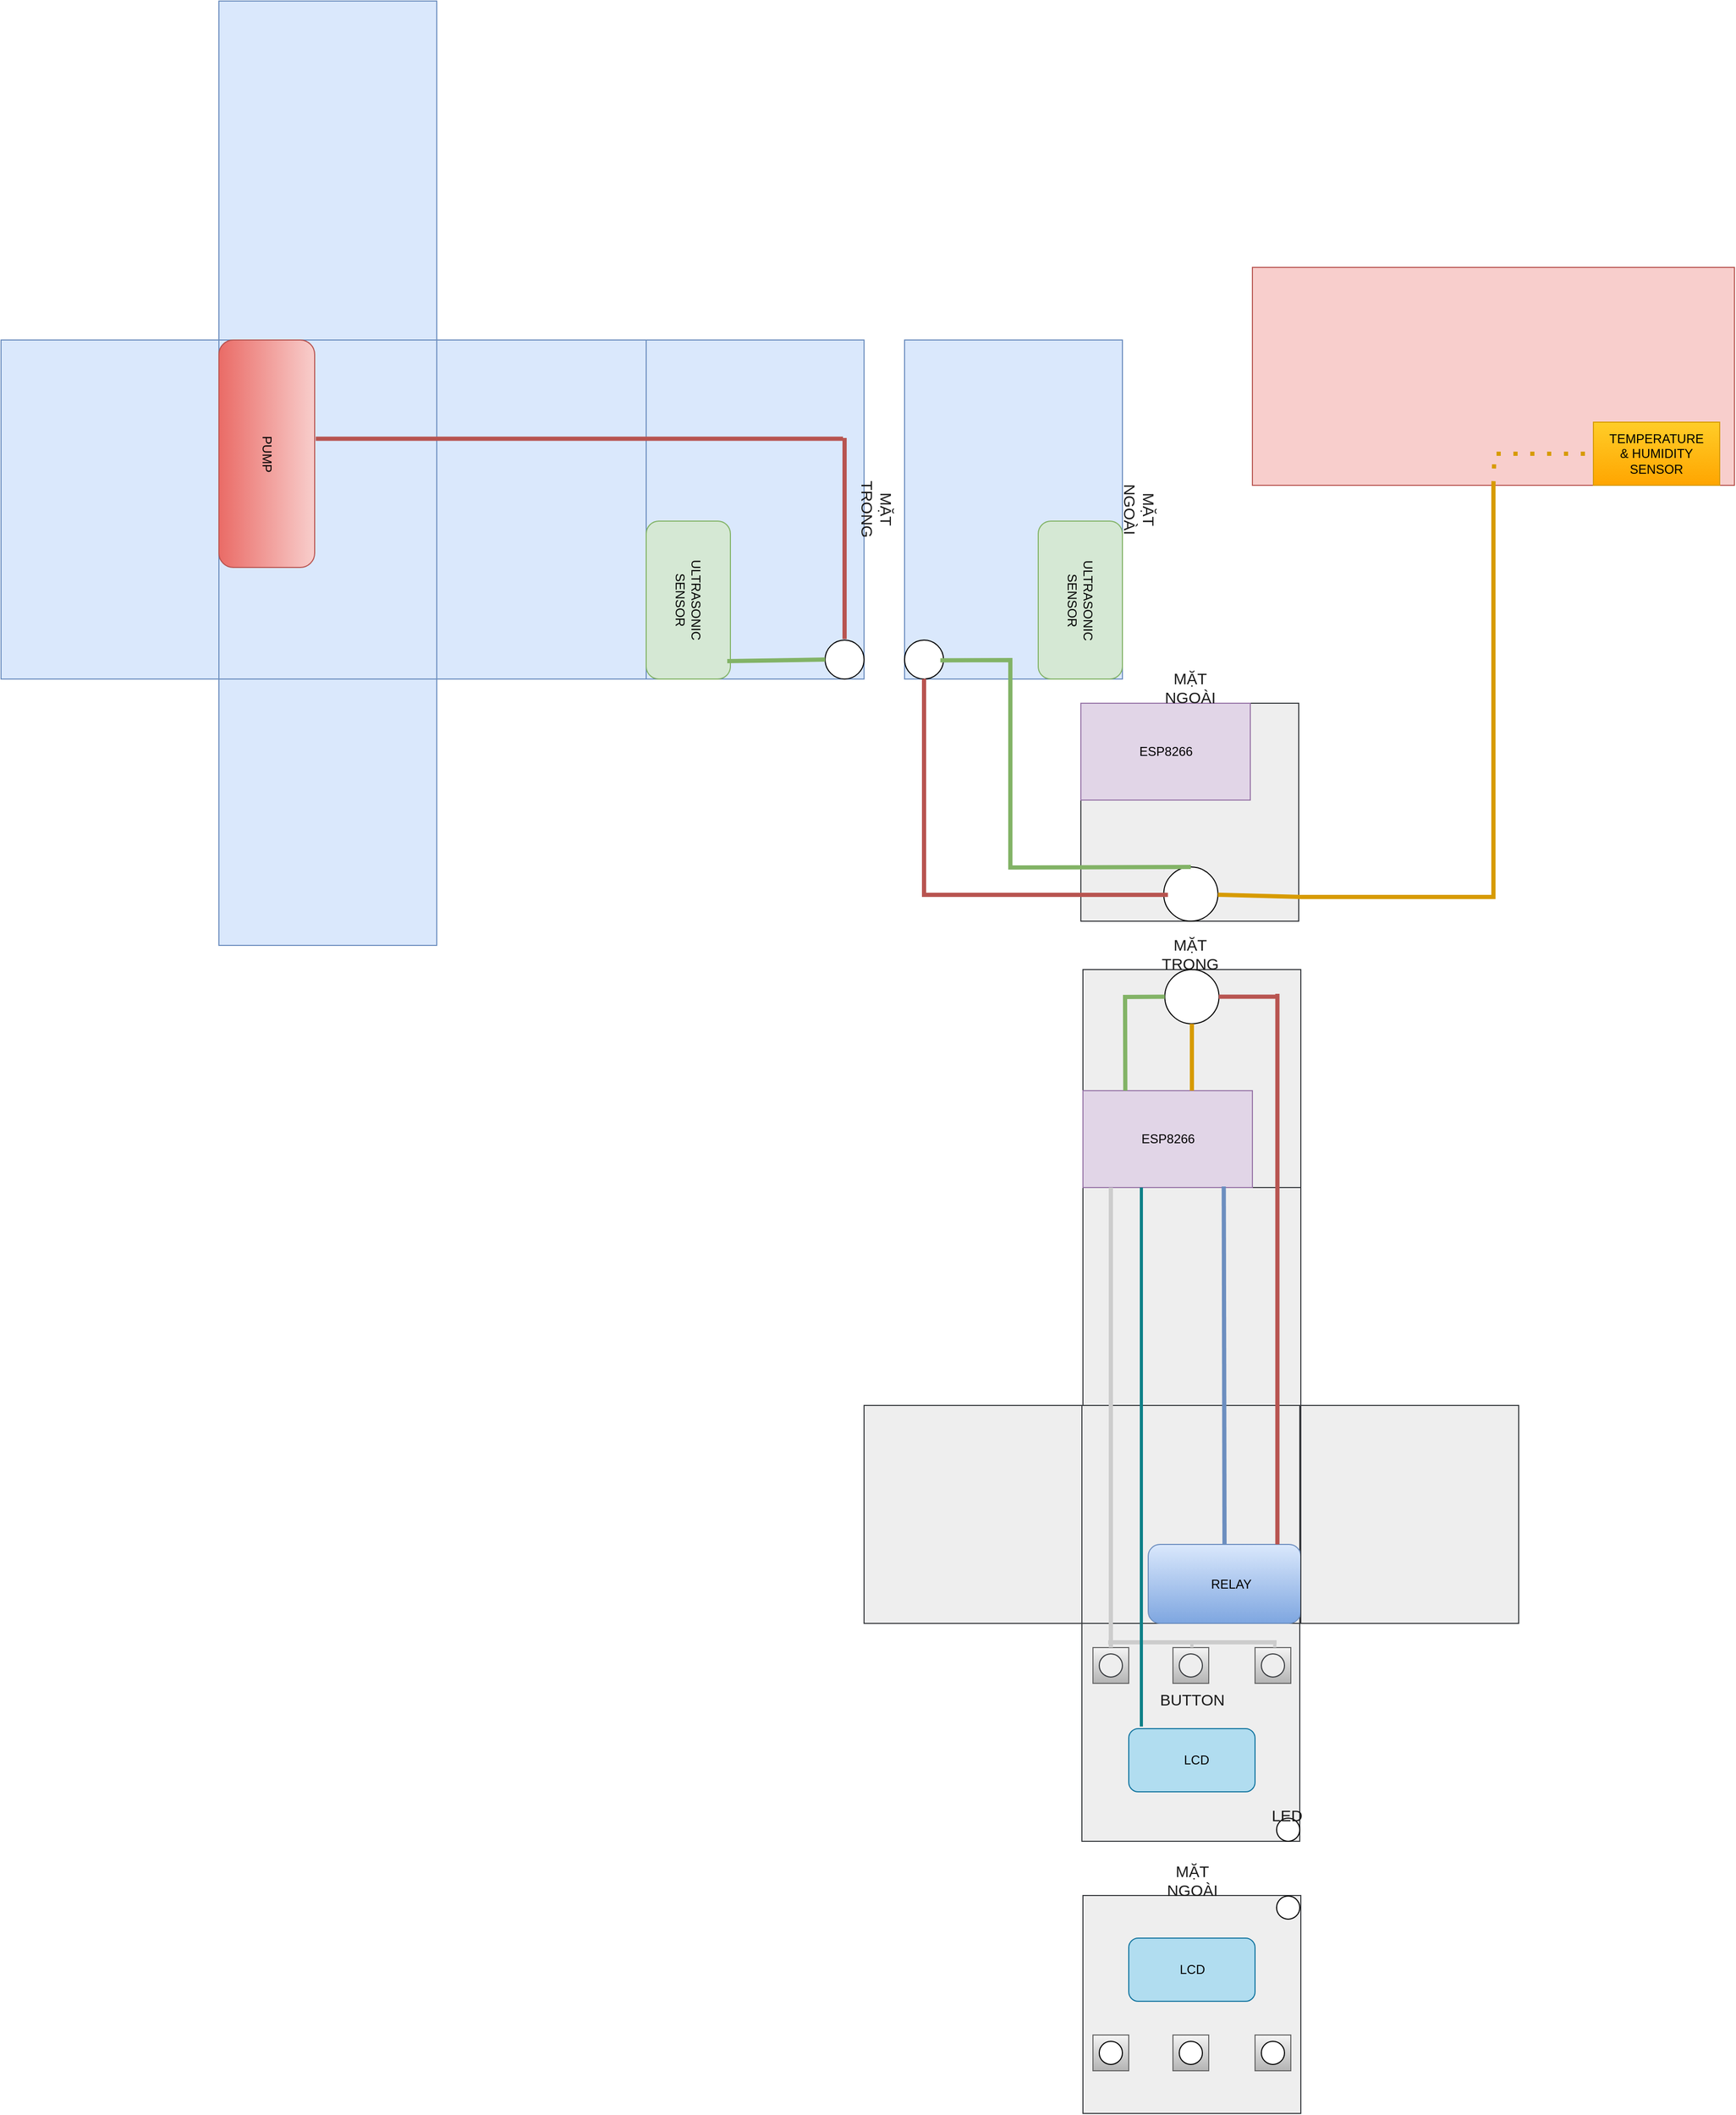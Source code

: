 <mxfile version="20.0.3" type="github">
  <diagram id="prtHgNgQTEPvFCAcTncT" name="Page-1">
    <mxGraphModel dx="2844" dy="3860" grid="1" gridSize="23" guides="1" tooltips="1" connect="1" arrows="1" fold="1" page="1" pageScale="1" pageWidth="1654" pageHeight="2336" math="0" shadow="0">
      <root>
        <mxCell id="0" />
        <mxCell id="1" parent="0" />
        <mxCell id="RVmaEzu3Vd1OIIIUfMRE-1" value="" style="rounded=0;whiteSpace=wrap;html=1;fillColor=#f8cecc;strokeColor=#b85450;" vertex="1" parent="1">
          <mxGeometry x="1196" y="-92" width="458" height="207" as="geometry" />
        </mxCell>
        <mxCell id="RVmaEzu3Vd1OIIIUfMRE-3" value="" style="rounded=0;whiteSpace=wrap;html=1;fillColor=#ffcd28;strokeColor=#d79b00;gradientColor=#ffa500;" vertex="1" parent="1">
          <mxGeometry x="1520" y="55" width="120" height="60" as="geometry" />
        </mxCell>
        <mxCell id="RVmaEzu3Vd1OIIIUfMRE-4" value="" style="endArrow=none;dashed=1;html=1;dashPattern=1 3;strokeWidth=4;rounded=0;entryX=0;entryY=0.5;entryDx=0;entryDy=0;exitX=0.5;exitY=1;exitDx=0;exitDy=0;fillColor=#ffcd28;gradientColor=#ffa500;strokeColor=#d79b00;" edge="1" parent="1" source="RVmaEzu3Vd1OIIIUfMRE-1" target="RVmaEzu3Vd1OIIIUfMRE-3">
          <mxGeometry width="50" height="50" relative="1" as="geometry">
            <mxPoint x="1450" y="242" as="sourcePoint" />
            <mxPoint x="1460" y="92" as="targetPoint" />
            <Array as="points">
              <mxPoint x="1426" y="85" />
            </Array>
          </mxGeometry>
        </mxCell>
        <mxCell id="RVmaEzu3Vd1OIIIUfMRE-5" value="" style="endArrow=none;html=1;rounded=0;entryX=0.5;entryY=1;entryDx=0;entryDy=0;fillColor=#ffcd28;gradientColor=#ffa500;strokeColor=#d79b00;strokeWidth=4;" edge="1" parent="1" target="RVmaEzu3Vd1OIIIUfMRE-1">
          <mxGeometry width="50" height="50" relative="1" as="geometry">
            <mxPoint x="1242" y="506" as="sourcePoint" />
            <mxPoint x="1460" y="142" as="targetPoint" />
            <Array as="points">
              <mxPoint x="1425" y="506" />
            </Array>
          </mxGeometry>
        </mxCell>
        <mxCell id="RVmaEzu3Vd1OIIIUfMRE-6" value="TEMPERATURE &amp;amp; HUMIDITY SENSOR" style="text;html=1;strokeColor=none;fillColor=none;align=center;verticalAlign=middle;whiteSpace=wrap;rounded=0;" vertex="1" parent="1">
          <mxGeometry x="1550" y="70" width="60" height="30" as="geometry" />
        </mxCell>
        <mxCell id="RVmaEzu3Vd1OIIIUfMRE-10" value="" style="whiteSpace=wrap;html=1;aspect=fixed;fillColor=#eeeeee;strokeColor=#36393d;" vertex="1" parent="1">
          <mxGeometry x="1035" y="782" width="207" height="207" as="geometry" />
        </mxCell>
        <mxCell id="RVmaEzu3Vd1OIIIUfMRE-11" value="" style="whiteSpace=wrap;html=1;aspect=fixed;fillColor=#eeeeee;strokeColor=#36393d;" vertex="1" parent="1">
          <mxGeometry x="1034" y="989" width="207" height="207" as="geometry" />
        </mxCell>
        <mxCell id="RVmaEzu3Vd1OIIIUfMRE-12" value="" style="whiteSpace=wrap;html=1;aspect=fixed;fillColor=#eeeeee;strokeColor=#36393d;" vertex="1" parent="1">
          <mxGeometry x="1035" y="575" width="207" height="207" as="geometry" />
        </mxCell>
        <mxCell id="RVmaEzu3Vd1OIIIUfMRE-14" value="" style="whiteSpace=wrap;html=1;aspect=fixed;fillColor=#eeeeee;strokeColor=#36393d;" vertex="1" parent="1">
          <mxGeometry x="1034" y="1196" width="207" height="207" as="geometry" />
        </mxCell>
        <mxCell id="RVmaEzu3Vd1OIIIUfMRE-15" value="" style="whiteSpace=wrap;html=1;aspect=fixed;fillColor=#eeeeee;strokeColor=#36393d;" vertex="1" parent="1">
          <mxGeometry x="827" y="989" width="207" height="207" as="geometry" />
        </mxCell>
        <mxCell id="RVmaEzu3Vd1OIIIUfMRE-17" value="" style="whiteSpace=wrap;html=1;aspect=fixed;fillColor=#eeeeee;strokeColor=#36393d;" vertex="1" parent="1">
          <mxGeometry x="1035" y="1454.5" width="207" height="207" as="geometry" />
        </mxCell>
        <mxCell id="RVmaEzu3Vd1OIIIUfMRE-18" value="" style="rounded=1;whiteSpace=wrap;html=1;fillColor=#b1ddf0;strokeColor=#10739e;" vertex="1" parent="1">
          <mxGeometry x="1078.5" y="1495" width="120" height="60" as="geometry" />
        </mxCell>
        <mxCell id="RVmaEzu3Vd1OIIIUfMRE-20" value="" style="ellipse;whiteSpace=wrap;html=1;aspect=fixed;gradientColor=#ffffff;" vertex="1" parent="1">
          <mxGeometry x="1219" y="1455" width="22" height="22" as="geometry" />
        </mxCell>
        <mxCell id="RVmaEzu3Vd1OIIIUfMRE-21" value="" style="whiteSpace=wrap;html=1;aspect=fixed;gradientColor=#b3b3b3;fillColor=#f5f5f5;strokeColor=#666666;" vertex="1" parent="1">
          <mxGeometry x="1044.5" y="1587" width="34" height="34" as="geometry" />
        </mxCell>
        <mxCell id="RVmaEzu3Vd1OIIIUfMRE-22" value="" style="ellipse;whiteSpace=wrap;html=1;aspect=fixed;gradientColor=#ffffff;" vertex="1" parent="1">
          <mxGeometry x="1050.5" y="1593" width="22" height="22" as="geometry" />
        </mxCell>
        <mxCell id="RVmaEzu3Vd1OIIIUfMRE-23" value="" style="whiteSpace=wrap;html=1;aspect=fixed;gradientColor=#b3b3b3;fillColor=#f5f5f5;strokeColor=#666666;" vertex="1" parent="1">
          <mxGeometry x="1120.5" y="1587" width="34" height="34" as="geometry" />
        </mxCell>
        <mxCell id="RVmaEzu3Vd1OIIIUfMRE-24" value="" style="ellipse;whiteSpace=wrap;html=1;aspect=fixed;" vertex="1" parent="1">
          <mxGeometry x="1126.5" y="1593" width="22" height="22" as="geometry" />
        </mxCell>
        <mxCell id="RVmaEzu3Vd1OIIIUfMRE-25" value="" style="whiteSpace=wrap;html=1;aspect=fixed;gradientColor=#b3b3b3;fillColor=#f5f5f5;strokeColor=#666666;" vertex="1" parent="1">
          <mxGeometry x="1198.5" y="1587" width="34" height="34" as="geometry" />
        </mxCell>
        <mxCell id="RVmaEzu3Vd1OIIIUfMRE-26" value="" style="ellipse;whiteSpace=wrap;html=1;aspect=fixed;gradientColor=#ffffff;" vertex="1" parent="1">
          <mxGeometry x="1204.5" y="1593" width="22" height="22" as="geometry" />
        </mxCell>
        <mxCell id="RVmaEzu3Vd1OIIIUfMRE-29" value="" style="rounded=0;whiteSpace=wrap;html=1;fillColor=#e1d5e7;strokeColor=#9673a6;" vertex="1" parent="1">
          <mxGeometry x="1035" y="690" width="161" height="92" as="geometry" />
        </mxCell>
        <mxCell id="RVmaEzu3Vd1OIIIUfMRE-30" value="" style="ellipse;whiteSpace=wrap;html=1;aspect=fixed;gradientColor=#ffffff;" vertex="1" parent="1">
          <mxGeometry x="1112.75" y="575" width="51.5" height="51.5" as="geometry" />
        </mxCell>
        <mxCell id="RVmaEzu3Vd1OIIIUfMRE-31" value="" style="rounded=1;whiteSpace=wrap;html=1;fillColor=#b1ddf0;strokeColor=#10739e;" vertex="1" parent="1">
          <mxGeometry x="1078.5" y="1296" width="120" height="60" as="geometry" />
        </mxCell>
        <mxCell id="RVmaEzu3Vd1OIIIUfMRE-32" value="" style="ellipse;whiteSpace=wrap;html=1;aspect=fixed;gradientColor=#ffffff;" vertex="1" parent="1">
          <mxGeometry x="1219" y="1381" width="22" height="22" as="geometry" />
        </mxCell>
        <mxCell id="RVmaEzu3Vd1OIIIUfMRE-33" value="" style="whiteSpace=wrap;html=1;aspect=fixed;gradientColor=#b3b3b3;fillColor=#f5f5f5;strokeColor=#666666;" vertex="1" parent="1">
          <mxGeometry x="1044.5" y="1219" width="34" height="34" as="geometry" />
        </mxCell>
        <mxCell id="RVmaEzu3Vd1OIIIUfMRE-34" value="" style="ellipse;whiteSpace=wrap;html=1;aspect=fixed;fillColor=#eeeeee;strokeColor=#36393d;" vertex="1" parent="1">
          <mxGeometry x="1050.5" y="1225" width="22" height="22" as="geometry" />
        </mxCell>
        <mxCell id="RVmaEzu3Vd1OIIIUfMRE-35" value="" style="whiteSpace=wrap;html=1;aspect=fixed;gradientColor=#b3b3b3;fillColor=#f5f5f5;strokeColor=#666666;" vertex="1" parent="1">
          <mxGeometry x="1120.5" y="1219" width="34" height="34" as="geometry" />
        </mxCell>
        <mxCell id="RVmaEzu3Vd1OIIIUfMRE-36" value="" style="ellipse;whiteSpace=wrap;html=1;aspect=fixed;fillColor=#eeeeee;strokeColor=#36393d;" vertex="1" parent="1">
          <mxGeometry x="1126.5" y="1225" width="22" height="22" as="geometry" />
        </mxCell>
        <mxCell id="RVmaEzu3Vd1OIIIUfMRE-37" value="" style="whiteSpace=wrap;html=1;aspect=fixed;gradientColor=#b3b3b3;fillColor=#f5f5f5;strokeColor=#666666;" vertex="1" parent="1">
          <mxGeometry x="1198.5" y="1219" width="34" height="34" as="geometry" />
        </mxCell>
        <mxCell id="RVmaEzu3Vd1OIIIUfMRE-38" value="" style="ellipse;whiteSpace=wrap;html=1;aspect=fixed;fillColor=#eeeeee;strokeColor=#36393d;" vertex="1" parent="1">
          <mxGeometry x="1204.5" y="1225" width="22" height="22" as="geometry" />
        </mxCell>
        <mxCell id="RVmaEzu3Vd1OIIIUfMRE-40" value="" style="whiteSpace=wrap;html=1;aspect=fixed;fillColor=#eeeeee;strokeColor=#36393d;" vertex="1" parent="1">
          <mxGeometry x="1033" y="322" width="207" height="207" as="geometry" />
        </mxCell>
        <mxCell id="RVmaEzu3Vd1OIIIUfMRE-41" value="" style="rounded=0;whiteSpace=wrap;html=1;fillColor=#e1d5e7;strokeColor=#9673a6;" vertex="1" parent="1">
          <mxGeometry x="1033" y="322" width="161" height="92" as="geometry" />
        </mxCell>
        <mxCell id="RVmaEzu3Vd1OIIIUfMRE-42" value="" style="ellipse;whiteSpace=wrap;html=1;aspect=fixed;gradientColor=#ffffff;" vertex="1" parent="1">
          <mxGeometry x="1111.75" y="477.5" width="51.5" height="51.5" as="geometry" />
        </mxCell>
        <mxCell id="RVmaEzu3Vd1OIIIUfMRE-44" value="" style="rounded=0;whiteSpace=wrap;html=1;direction=south;fillColor=#dae8fc;strokeColor=#6c8ebf;" vertex="1" parent="1">
          <mxGeometry x="7" y="-23" width="207" height="322" as="geometry" />
        </mxCell>
        <mxCell id="RVmaEzu3Vd1OIIIUfMRE-45" value="" style="rounded=1;whiteSpace=wrap;html=1;fillColor=#dae8fc;strokeColor=#6c8ebf;gradientColor=#7ea6e0;" vertex="1" parent="1">
          <mxGeometry x="1097" y="1121" width="145" height="75" as="geometry" />
        </mxCell>
        <mxCell id="RVmaEzu3Vd1OIIIUfMRE-46" value="RELAY" style="text;html=1;strokeColor=none;fillColor=none;align=center;verticalAlign=middle;whiteSpace=wrap;rounded=0;" vertex="1" parent="1">
          <mxGeometry x="1145.5" y="1143.5" width="60" height="30" as="geometry" />
        </mxCell>
        <mxCell id="RVmaEzu3Vd1OIIIUfMRE-47" value="" style="rounded=0;whiteSpace=wrap;html=1;direction=south;fillColor=#dae8fc;strokeColor=#6c8ebf;" vertex="1" parent="1">
          <mxGeometry x="214" y="-345" width="207" height="322" as="geometry" />
        </mxCell>
        <mxCell id="RVmaEzu3Vd1OIIIUfMRE-48" value="" style="rounded=0;whiteSpace=wrap;html=1;direction=south;fillColor=#dae8fc;strokeColor=#6c8ebf;" vertex="1" parent="1">
          <mxGeometry x="421" y="-23" width="207" height="322" as="geometry" />
        </mxCell>
        <mxCell id="RVmaEzu3Vd1OIIIUfMRE-49" value="" style="rounded=0;whiteSpace=wrap;html=1;direction=south;fillColor=#dae8fc;strokeColor=#6c8ebf;" vertex="1" parent="1">
          <mxGeometry x="214" y="-23" width="207" height="322" as="geometry" />
        </mxCell>
        <mxCell id="RVmaEzu3Vd1OIIIUfMRE-50" value="" style="rounded=0;whiteSpace=wrap;html=1;direction=south;fillColor=#dae8fc;strokeColor=#6c8ebf;" vertex="1" parent="1">
          <mxGeometry x="214" y="299" width="207" height="253" as="geometry" />
        </mxCell>
        <mxCell id="RVmaEzu3Vd1OIIIUfMRE-51" value="" style="rounded=0;whiteSpace=wrap;html=1;direction=south;fillColor=#dae8fc;strokeColor=#6c8ebf;" vertex="1" parent="1">
          <mxGeometry x="620" y="-23" width="207" height="322" as="geometry" />
        </mxCell>
        <mxCell id="RVmaEzu3Vd1OIIIUfMRE-52" value="" style="rounded=1;whiteSpace=wrap;html=1;fillColor=#f8cecc;strokeColor=#b85450;direction=south;gradientColor=#ea6b66;" vertex="1" parent="1">
          <mxGeometry x="214" y="-23" width="91" height="216" as="geometry" />
        </mxCell>
        <mxCell id="RVmaEzu3Vd1OIIIUfMRE-53" value="" style="rounded=1;whiteSpace=wrap;html=1;fillColor=#d5e8d4;strokeColor=#82b366;direction=south;" vertex="1" parent="1">
          <mxGeometry x="620" y="149" width="80" height="150" as="geometry" />
        </mxCell>
        <mxCell id="RVmaEzu3Vd1OIIIUfMRE-54" value="" style="rounded=0;whiteSpace=wrap;html=1;direction=south;fillColor=#dae8fc;strokeColor=#6c8ebf;" vertex="1" parent="1">
          <mxGeometry x="865.5" y="-23" width="207" height="322" as="geometry" />
        </mxCell>
        <mxCell id="RVmaEzu3Vd1OIIIUfMRE-55" value="" style="rounded=1;whiteSpace=wrap;html=1;fillColor=#d5e8d4;strokeColor=#82b366;direction=south;" vertex="1" parent="1">
          <mxGeometry x="992.5" y="149" width="80" height="150" as="geometry" />
        </mxCell>
        <mxCell id="RVmaEzu3Vd1OIIIUfMRE-56" value="PUMP" style="text;html=1;strokeColor=none;fillColor=none;align=center;verticalAlign=middle;whiteSpace=wrap;rounded=0;rotation=90;" vertex="1" parent="1">
          <mxGeometry x="229.5" y="70" width="60" height="30" as="geometry" />
        </mxCell>
        <mxCell id="RVmaEzu3Vd1OIIIUfMRE-57" value="ULTRASONIC SENSOR" style="text;html=1;strokeColor=none;fillColor=none;align=center;verticalAlign=middle;whiteSpace=wrap;rounded=0;rotation=90;" vertex="1" parent="1">
          <mxGeometry x="630" y="209" width="60" height="30" as="geometry" />
        </mxCell>
        <mxCell id="RVmaEzu3Vd1OIIIUfMRE-58" value="ULTRASONIC SENSOR" style="text;html=1;strokeColor=none;fillColor=none;align=center;verticalAlign=middle;whiteSpace=wrap;rounded=0;rotation=90;" vertex="1" parent="1">
          <mxGeometry x="1002.5" y="209" width="60" height="30" as="geometry" />
        </mxCell>
        <mxCell id="RVmaEzu3Vd1OIIIUfMRE-59" value="ESP8266" style="text;html=1;strokeColor=none;fillColor=none;align=center;verticalAlign=middle;whiteSpace=wrap;rounded=0;" vertex="1" parent="1">
          <mxGeometry x="1085.5" y="721" width="60" height="30" as="geometry" />
        </mxCell>
        <mxCell id="RVmaEzu3Vd1OIIIUfMRE-60" value="LCD" style="text;html=1;strokeColor=none;fillColor=none;align=center;verticalAlign=middle;whiteSpace=wrap;rounded=0;" vertex="1" parent="1">
          <mxGeometry x="1108.5" y="1510" width="60" height="30" as="geometry" />
        </mxCell>
        <mxCell id="RVmaEzu3Vd1OIIIUfMRE-16" value="" style="whiteSpace=wrap;html=1;direction=south;aspect=fixed;fillColor=#eeeeee;strokeColor=#36393d;" vertex="1" parent="1">
          <mxGeometry x="1242" y="989" width="207" height="207" as="geometry" />
        </mxCell>
        <mxCell id="RVmaEzu3Vd1OIIIUfMRE-61" value="LCD" style="text;html=1;strokeColor=none;fillColor=none;align=center;verticalAlign=middle;whiteSpace=wrap;rounded=0;" vertex="1" parent="1">
          <mxGeometry x="1112.75" y="1311" width="60" height="30" as="geometry" />
        </mxCell>
        <mxCell id="RVmaEzu3Vd1OIIIUfMRE-63" value="ESP8266" style="text;html=1;strokeColor=none;fillColor=none;align=center;verticalAlign=middle;whiteSpace=wrap;rounded=0;" vertex="1" parent="1">
          <mxGeometry x="1083.5" y="353" width="60" height="30" as="geometry" />
        </mxCell>
        <mxCell id="RVmaEzu3Vd1OIIIUfMRE-65" value="" style="ellipse;whiteSpace=wrap;html=1;aspect=fixed;gradientColor=#ffffff;" vertex="1" parent="1">
          <mxGeometry x="790" y="262" width="37" height="37" as="geometry" />
        </mxCell>
        <mxCell id="RVmaEzu3Vd1OIIIUfMRE-66" value="" style="ellipse;whiteSpace=wrap;html=1;aspect=fixed;gradientColor=#ffffff;" vertex="1" parent="1">
          <mxGeometry x="865.5" y="262" width="37" height="37" as="geometry" />
        </mxCell>
        <mxCell id="RVmaEzu3Vd1OIIIUfMRE-69" value="" style="endArrow=none;html=1;rounded=0;fillColor=#ffcd28;gradientColor=#ffa500;strokeColor=#d79b00;strokeWidth=4;" edge="1" parent="1" source="RVmaEzu3Vd1OIIIUfMRE-42">
          <mxGeometry width="50" height="50" relative="1" as="geometry">
            <mxPoint x="1173" y="506" as="sourcePoint" />
            <mxPoint x="1242" y="506" as="targetPoint" />
          </mxGeometry>
        </mxCell>
        <mxCell id="RVmaEzu3Vd1OIIIUfMRE-71" value="" style="endArrow=none;html=1;rounded=0;entryX=0.5;entryY=0;entryDx=0;entryDy=0;exitX=0.831;exitY=0.989;exitDx=0;exitDy=0;exitPerimeter=0;fillColor=#dae8fc;gradientColor=#7ea6e0;strokeColor=#6c8ebf;strokeWidth=4;" edge="1" parent="1" source="RVmaEzu3Vd1OIIIUfMRE-29" target="RVmaEzu3Vd1OIIIUfMRE-45">
          <mxGeometry width="50" height="50" relative="1" as="geometry">
            <mxPoint x="1127" y="901" as="sourcePoint" />
            <mxPoint x="1177" y="851" as="targetPoint" />
          </mxGeometry>
        </mxCell>
        <mxCell id="RVmaEzu3Vd1OIIIUfMRE-72" value="" style="endArrow=none;html=1;rounded=0;entryX=0.5;entryY=1;entryDx=0;entryDy=0;exitX=0.643;exitY=0;exitDx=0;exitDy=0;exitPerimeter=0;fillColor=#ffcd28;gradientColor=#ffa500;strokeColor=#d79b00;strokeWidth=4;" edge="1" parent="1" source="RVmaEzu3Vd1OIIIUfMRE-29" target="RVmaEzu3Vd1OIIIUfMRE-30">
          <mxGeometry width="50" height="50" relative="1" as="geometry">
            <mxPoint x="1152" y="690" as="sourcePoint" />
            <mxPoint x="901" y="460" as="targetPoint" />
          </mxGeometry>
        </mxCell>
        <mxCell id="RVmaEzu3Vd1OIIIUfMRE-87" value="" style="line;strokeWidth=4;html=1;perimeter=backbonePerimeter;points=[];outlineConnect=0;fillColor=#f8cecc;gradientColor=#ea6b66;strokeColor=#CCCCCC;direction=south;" vertex="1" parent="1">
          <mxGeometry x="1056.5" y="782" width="10" height="437" as="geometry" />
        </mxCell>
        <mxCell id="RVmaEzu3Vd1OIIIUfMRE-88" value="" style="line;strokeWidth=3;direction=south;html=1;fillColor=#1A1A1A;gradientColor=#ffffff;strokeColor=#CCCCCC;" vertex="1" parent="1">
          <mxGeometry x="1129.25" y="1212" width="18.5" height="7" as="geometry" />
        </mxCell>
        <mxCell id="RVmaEzu3Vd1OIIIUfMRE-94" value="" style="line;strokeWidth=3;direction=south;html=1;fillColor=#1A1A1A;gradientColor=#ffffff;strokeColor=#CCCCCC;" vertex="1" parent="1">
          <mxGeometry x="1208" y="1212" width="18.5" height="7" as="geometry" />
        </mxCell>
        <mxCell id="RVmaEzu3Vd1OIIIUfMRE-95" value="" style="line;strokeWidth=4;html=1;perimeter=backbonePerimeter;points=[];outlineConnect=0;fillColor=#eeeeee;strokeColor=#CCCCCC;" vertex="1" parent="1">
          <mxGeometry x="1059" y="1209" width="160" height="10" as="geometry" />
        </mxCell>
        <mxCell id="RVmaEzu3Vd1OIIIUfMRE-96" value="" style="line;strokeWidth=3;html=1;perimeter=backbonePerimeter;points=[];outlineConnect=0;fillColor=#b0e3e6;direction=south;strokeColor=#0e8088;" vertex="1" parent="1">
          <mxGeometry x="1085.5" y="782" width="10" height="512" as="geometry" />
        </mxCell>
        <mxCell id="RVmaEzu3Vd1OIIIUfMRE-98" value="" style="line;strokeWidth=4;html=1;perimeter=backbonePerimeter;points=[];outlineConnect=0;fillColor=#f8cecc;gradientColor=#ea6b66;direction=south;strokeColor=#b85450;" vertex="1" parent="1">
          <mxGeometry x="1219" y="598" width="1.5" height="523" as="geometry" />
        </mxCell>
        <mxCell id="RVmaEzu3Vd1OIIIUfMRE-99" value="" style="line;strokeWidth=4;html=1;perimeter=backbonePerimeter;points=[];outlineConnect=0;fillColor=#f8cecc;gradientColor=#ea6b66;strokeColor=#b85450;" vertex="1" parent="1">
          <mxGeometry x="1164" y="595.75" width="55" height="10" as="geometry" />
        </mxCell>
        <mxCell id="RVmaEzu3Vd1OIIIUfMRE-100" value="" style="line;strokeWidth=4;html=1;perimeter=backbonePerimeter;points=[];outlineConnect=0;fillColor=#f8cecc;gradientColor=#ea6b66;direction=west;strokeColor=#b85450;" vertex="1" parent="1">
          <mxGeometry x="306" y="70" width="501" height="1.5" as="geometry" />
        </mxCell>
        <mxCell id="RVmaEzu3Vd1OIIIUfMRE-101" value="" style="line;strokeWidth=4;html=1;perimeter=backbonePerimeter;points=[];outlineConnect=0;fillColor=#f8cecc;gradientColor=#ea6b66;direction=south;strokeColor=#b85450;" vertex="1" parent="1">
          <mxGeometry x="807.75" y="70" width="1.5" height="191" as="geometry" />
        </mxCell>
        <mxCell id="RVmaEzu3Vd1OIIIUfMRE-102" value="" style="line;strokeWidth=4;html=1;perimeter=backbonePerimeter;points=[];outlineConnect=0;fillColor=#f8cecc;gradientColor=#ea6b66;direction=south;strokeColor=#b85450;" vertex="1" parent="1">
          <mxGeometry x="883.25" y="299" width="1.5" height="207" as="geometry" />
        </mxCell>
        <mxCell id="RVmaEzu3Vd1OIIIUfMRE-103" value="" style="endArrow=none;html=1;rounded=0;entryX=0;entryY=0.5;entryDx=0;entryDy=0;exitX=0.5;exitY=1;exitDx=0;exitDy=0;fillColor=#f8cecc;gradientColor=#ea6b66;strokeColor=#b85450;" edge="1" parent="1" source="RVmaEzu3Vd1OIIIUfMRE-66" target="RVmaEzu3Vd1OIIIUfMRE-102">
          <mxGeometry width="50" height="50" relative="1" as="geometry">
            <mxPoint x="884.0" y="299" as="sourcePoint" />
            <mxPoint x="1111.75" y="503.25" as="targetPoint" />
            <Array as="points" />
          </mxGeometry>
        </mxCell>
        <mxCell id="RVmaEzu3Vd1OIIIUfMRE-104" value="" style="line;strokeWidth=4;html=1;perimeter=backbonePerimeter;points=[];outlineConnect=0;fillColor=#f8cecc;gradientColor=#ea6b66;direction=west;strokeColor=#b85450;" vertex="1" parent="1">
          <mxGeometry x="884.75" y="502" width="231" height="4" as="geometry" />
        </mxCell>
        <mxCell id="RVmaEzu3Vd1OIIIUfMRE-105" value="" style="endArrow=none;html=1;rounded=0;fontColor=#CCCCCC;strokeWidth=4;jumpSize=30;exitX=0;exitY=0.5;exitDx=0;exitDy=0;fillColor=#d5e8d4;strokeColor=#82b366;" edge="1" parent="1" source="RVmaEzu3Vd1OIIIUfMRE-65">
          <mxGeometry width="50" height="50" relative="1" as="geometry">
            <mxPoint x="1131" y="483" as="sourcePoint" />
            <mxPoint x="697" y="282" as="targetPoint" />
          </mxGeometry>
        </mxCell>
        <mxCell id="RVmaEzu3Vd1OIIIUfMRE-108" value="" style="endArrow=none;html=1;rounded=0;fontColor=#CCCCCC;strokeWidth=4;jumpSize=30;exitX=0.5;exitY=0;exitDx=0;exitDy=0;fillColor=#d5e8d4;strokeColor=#82b366;" edge="1" parent="1" source="RVmaEzu3Vd1OIIIUfMRE-42">
          <mxGeometry width="50" height="50" relative="1" as="geometry">
            <mxPoint x="943" y="276" as="sourcePoint" />
            <mxPoint x="899.5" y="281.25" as="targetPoint" />
            <Array as="points">
              <mxPoint x="966" y="478" />
              <mxPoint x="966" y="281" />
            </Array>
          </mxGeometry>
        </mxCell>
        <mxCell id="RVmaEzu3Vd1OIIIUfMRE-109" value="" style="endArrow=none;html=1;rounded=0;fontSize=15;fontColor=#CCCCCC;strokeWidth=4;jumpSize=30;entryX=0;entryY=0.5;entryDx=0;entryDy=0;exitX=0.25;exitY=0;exitDx=0;exitDy=0;fillColor=#d5e8d4;strokeColor=#82b366;" edge="1" parent="1" source="RVmaEzu3Vd1OIIIUfMRE-29" target="RVmaEzu3Vd1OIIIUfMRE-30">
          <mxGeometry width="50" height="50" relative="1" as="geometry">
            <mxPoint x="989" y="510" as="sourcePoint" />
            <mxPoint x="1039" y="460" as="targetPoint" />
            <Array as="points">
              <mxPoint x="1075" y="601" />
            </Array>
          </mxGeometry>
        </mxCell>
        <mxCell id="RVmaEzu3Vd1OIIIUfMRE-110" value="&lt;font color=&quot;#1a1a1a&quot;&gt;BUTTON&lt;/font&gt;" style="text;html=1;strokeColor=none;fillColor=none;align=center;verticalAlign=middle;whiteSpace=wrap;rounded=0;fontSize=15;fontColor=#CCCCCC;" vertex="1" parent="1">
          <mxGeometry x="1109" y="1253" width="60" height="30" as="geometry" />
        </mxCell>
        <mxCell id="RVmaEzu3Vd1OIIIUfMRE-111" value="LED" style="text;html=1;strokeColor=none;fillColor=none;align=center;verticalAlign=middle;whiteSpace=wrap;rounded=0;fontSize=15;fontColor=#1A1A1A;" vertex="1" parent="1">
          <mxGeometry x="1205.5" y="1374" width="46" height="7" as="geometry" />
        </mxCell>
        <mxCell id="RVmaEzu3Vd1OIIIUfMRE-112" value="MẶT NGOÀI&lt;span style=&quot;color: rgba(0, 0, 0, 0); font-family: monospace; font-size: 0px; text-align: start;&quot;&gt;%3CmxGraphModel%3E%3Croot%3E%3CmxCell%20id%3D%220%22%2F%3E%3CmxCell%20id%3D%221%22%20parent%3D%220%22%2F%3E%3CmxCell%20id%3D%222%22%20value%3D%22%22%20style%3D%22endArrow%3Dnone%3Bhtml%3D1%3Brounded%3D0%3BfontColor%3D%23CCCCCC%3BstrokeWidth%3D4%3BjumpSize%3D30%3BexitX%3D0%3BexitY%3D0.5%3BexitDx%3D0%3BexitDy%3D0%3B%22%20edge%3D%221%22%20parent%3D%221%22%3E%3CmxGeometry%20width%3D%2250%22%20height%3D%2250%22%20relative%3D%221%22%20as%3D%22geometry%22%3E%3CmxPoint%20x%3D%22790.0%22%20y%3D%22280.5%22%20as%3D%22sourcePoint%22%2F%3E%3CmxPoint%20x%3D%22697%22%20y%3D%22282%22%20as%3D%22targetPoint%22%2F%3E%3C%2FmxGeometry%3E%3C%2FmxCell%3E%3C%2Froot%3E%3C%2FmxGraphModel%3E&lt;/span&gt;" style="text;html=1;strokeColor=none;fillColor=none;align=center;verticalAlign=middle;whiteSpace=wrap;rounded=0;fontSize=15;fontColor=#1A1A1A;" vertex="1" parent="1">
          <mxGeometry x="1106.5" y="292" width="60" height="30" as="geometry" />
        </mxCell>
        <mxCell id="RVmaEzu3Vd1OIIIUfMRE-113" value="MẶT TRONG&lt;span style=&quot;color: rgba(0, 0, 0, 0); font-family: monospace; font-size: 0px; text-align: start;&quot;&gt;%3CmxGraphModel%3E%3Croot%3E%3CmxCell%20id%3D%220%22%2F%3E%3CmxCell%20id%3D%221%22%20parent%3D%220%22%2F%3E%3CmxCell%20id%3D%222%22%20value%3D%22%22%20style%3D%22endArrow%3Dnone%3Bhtml%3D1%3Brounded%3D0%3BfontColor%3D%23CCCCCC%3BstrokeWidth%3D4%3BjumpSize%3D30%3BexitX%3D0%3BexitY%3D0.5%3BexitDx%3D0%3BexitDy%3D0%3B%22%20edge%3D%221%22%20parent%3D%221%22%3E%3CmxGeometry%20width%3D%2250%22%20height%3D%2250%22%20relative%3D%221%22%20as%3D%22geometry%22%3E%3CmxPoint%20x%3D%22790.0%22%20y%3D%22280.5%22%20as%3D%22sourcePoint%22%2F%3E%3CmxPoint%20x%3D%22697%22%20y%3D%22282%22%20as%3D%22targetPoint%22%2F%3E%3C%2FmxGeometry%3E%3C%2FmxCell%3E%3C%2Froot%3E%3C%2FmxGraphModel%3E&lt;/span&gt;" style="text;html=1;strokeColor=none;fillColor=none;align=center;verticalAlign=middle;whiteSpace=wrap;rounded=0;fontSize=15;fontColor=#1A1A1A;" vertex="1" parent="1">
          <mxGeometry x="1106.5" y="545" width="60" height="30" as="geometry" />
        </mxCell>
        <mxCell id="RVmaEzu3Vd1OIIIUfMRE-114" value="MẶT NGOÀI&lt;span style=&quot;color: rgba(0, 0, 0, 0); font-family: monospace; font-size: 0px; text-align: start;&quot;&gt;%3CmxGraphModel%3E%3Croot%3E%3CmxCell%20id%3D%220%22%2F%3E%3CmxCell%20id%3D%221%22%20parent%3D%220%22%2F%3E%3CmxCell%20id%3D%222%22%20value%3D%22%22%20style%3D%22endArrow%3Dnone%3Bhtml%3D1%3Brounded%3D0%3BfontColor%3D%23CCCCCC%3BstrokeWidth%3D4%3BjumpSize%3D30%3BexitX%3D0%3BexitY%3D0.5%3BexitDx%3D0%3BexitDy%3D0%3B%22%20edge%3D%221%22%20parent%3D%221%22%3E%3CmxGeometry%20width%3D%2250%22%20height%3D%2250%22%20relative%3D%221%22%20as%3D%22geometry%22%3E%3CmxPoint%20x%3D%22790.0%22%20y%3D%22280.5%22%20as%3D%22sourcePoint%22%2F%3E%3CmxPoint%20x%3D%22697%22%20y%3D%22282%22%20as%3D%22targetPoint%22%2F%3E%3C%2FmxGeometry%3E%3C%2FmxCell%3E%3C%2Froot%3E%3C%2FmxGraphModel%3E&lt;/span&gt;" style="text;html=1;strokeColor=none;fillColor=none;align=center;verticalAlign=middle;whiteSpace=wrap;rounded=0;fontSize=15;fontColor=#1A1A1A;" vertex="1" parent="1">
          <mxGeometry x="1109" y="1424.5" width="60" height="30" as="geometry" />
        </mxCell>
        <mxCell id="RVmaEzu3Vd1OIIIUfMRE-115" value="MẶT NGOÀI&lt;span style=&quot;color: rgba(0, 0, 0, 0); font-family: monospace; font-size: 0px; text-align: start;&quot;&gt;%3CmxGraphModel%3E%3Croot%3E%3CmxCell%20id%3D%220%22%2F%3E%3CmxCell%20id%3D%221%22%20parent%3D%220%22%2F%3E%3CmxCell%20id%3D%222%22%20value%3D%22%22%20style%3D%22endArrow%3Dnone%3Bhtml%3D1%3Brounded%3D0%3BfontColor%3D%23CCCCCC%3BstrokeWidth%3D4%3BjumpSize%3D30%3BexitX%3D0%3BexitY%3D0.5%3BexitDx%3D0%3BexitDy%3D0%3B%22%20edge%3D%221%22%20parent%3D%221%22%3E%3CmxGeometry%20width%3D%2250%22%20height%3D%2250%22%20relative%3D%221%22%20as%3D%22geometry%22%3E%3CmxPoint%20x%3D%22790.0%22%20y%3D%22280.5%22%20as%3D%22sourcePoint%22%2F%3E%3CmxPoint%20x%3D%22697%22%20y%3D%22282%22%20as%3D%22targetPoint%22%2F%3E%3C%2FmxGeometry%3E%3C%2FmxCell%3E%3C%2Froot%3E%3C%2FmxGraphModel%3E&lt;/span&gt;" style="text;html=1;strokeColor=none;fillColor=none;align=center;verticalAlign=middle;whiteSpace=wrap;rounded=0;fontSize=15;fontColor=#1A1A1A;rotation=90;" vertex="1" parent="1">
          <mxGeometry x="1059" y="123" width="60" height="30" as="geometry" />
        </mxCell>
        <mxCell id="RVmaEzu3Vd1OIIIUfMRE-116" value="MẶT TRONG&lt;span style=&quot;color: rgba(0, 0, 0, 0); font-family: monospace; font-size: 0px; text-align: start;&quot;&gt;%3CmxGraphModel%3E%3Croot%3E%3CmxCell%20id%3D%220%22%2F%3E%3CmxCell%20id%3D%221%22%20parent%3D%220%22%2F%3E%3CmxCell%20id%3D%222%22%20value%3D%22%22%20style%3D%22endArrow%3Dnone%3Bhtml%3D1%3Brounded%3D0%3BfontColor%3D%23CCCCCC%3BstrokeWidth%3D4%3BjumpSize%3D30%3BexitX%3D0%3BexitY%3D0.5%3BexitDx%3D0%3BexitDy%3D0%3B%22%20edge%3D%221%22%20parent%3D%221%22%3E%3CmxGeometry%20width%3D%2250%22%20height%3D%2250%22%20relative%3D%221%22%20as%3D%22geometry%22%3E%3CmxPoint%20x%3D%22790.0%22%20y%3D%22280.5%22%20as%3D%22sourcePoint%22%2F%3E%3CmxPoint%20x%3D%22697%22%20y%3D%22282%22%20as%3D%22targetPoint%22%2F%3E%3C%2FmxGeometry%3E%3C%2FmxCell%3E%3C%2Froot%3E%3C%2FmxGraphModel%3E&lt;/span&gt;" style="text;html=1;strokeColor=none;fillColor=none;align=center;verticalAlign=middle;whiteSpace=wrap;rounded=0;fontSize=15;fontColor=#1A1A1A;rotation=90;" vertex="1" parent="1">
          <mxGeometry x="809.25" y="123" width="60" height="30" as="geometry" />
        </mxCell>
      </root>
    </mxGraphModel>
  </diagram>
</mxfile>
